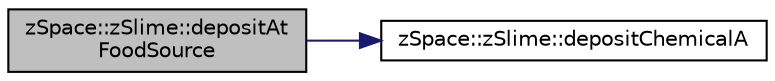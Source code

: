 digraph "zSpace::zSlime::depositAtFoodSource"
{
 // LATEX_PDF_SIZE
  edge [fontname="Helvetica",fontsize="10",labelfontname="Helvetica",labelfontsize="10"];
  node [fontname="Helvetica",fontsize="10",shape=record];
  rankdir="LR";
  Node38 [label="zSpace::zSlime::depositAt\lFoodSource",height=0.2,width=0.4,color="black", fillcolor="grey75", style="filled", fontcolor="black",tooltip="This method deposits chemical A at the input food source."];
  Node38 -> Node39 [color="midnightblue",fontsize="10",style="solid",fontname="Helvetica"];
  Node39 [label="zSpace::zSlime::depositChemicalA",height=0.2,width=0.4,color="black", fillcolor="white", style="filled",URL="$classz_space_1_1z_slime.html#a3eb15d7f9b1c526c0631cbe746b207c7",tooltip="This method deposits chemical A at the input environment Id."];
}
